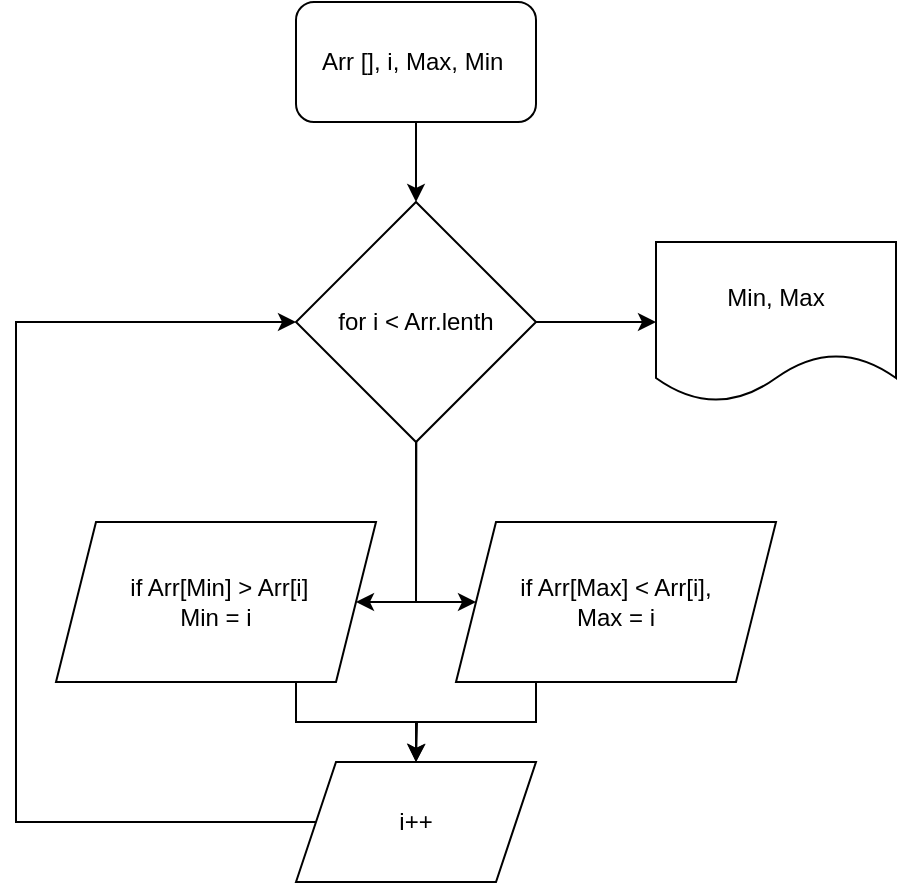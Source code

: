 <mxfile version="22.0.0" type="device">
  <diagram name="Страница — 1" id="lRYkO53lxAyvZOhlsfkW">
    <mxGraphModel dx="978" dy="566" grid="1" gridSize="10" guides="1" tooltips="1" connect="1" arrows="1" fold="1" page="1" pageScale="1" pageWidth="827" pageHeight="1169" math="0" shadow="0">
      <root>
        <mxCell id="0" />
        <mxCell id="1" parent="0" />
        <mxCell id="HFA8p05X3Zx10UzQE7VU-4" style="edgeStyle=orthogonalEdgeStyle;rounded=0;orthogonalLoop=1;jettySize=auto;html=1;exitX=0.5;exitY=1;exitDx=0;exitDy=0;" parent="1" source="HFA8p05X3Zx10UzQE7VU-6" edge="1">
          <mxGeometry relative="1" as="geometry">
            <mxPoint x="420.241" y="220" as="targetPoint" />
            <Array as="points">
              <mxPoint x="420" y="340" />
              <mxPoint x="420" y="340" />
            </Array>
          </mxGeometry>
        </mxCell>
        <mxCell id="HFA8p05X3Zx10UzQE7VU-1" value="Arr [], i,&amp;nbsp;Max, Min&amp;nbsp;" style="rounded=1;whiteSpace=wrap;html=1;" parent="1" vertex="1">
          <mxGeometry x="360" y="40" width="120" height="60" as="geometry" />
        </mxCell>
        <mxCell id="HFA8p05X3Zx10UzQE7VU-2" value="Min, Max" style="shape=document;whiteSpace=wrap;html=1;boundedLbl=1;" parent="1" vertex="1">
          <mxGeometry x="540" y="160" width="120" height="80" as="geometry" />
        </mxCell>
        <mxCell id="HFA8p05X3Zx10UzQE7VU-16" style="edgeStyle=orthogonalEdgeStyle;rounded=0;orthogonalLoop=1;jettySize=auto;html=1;exitX=0.25;exitY=1;exitDx=0;exitDy=0;entryX=0.5;entryY=0;entryDx=0;entryDy=0;" parent="1" source="HFA8p05X3Zx10UzQE7VU-11" target="HFA8p05X3Zx10UzQE7VU-15" edge="1">
          <mxGeometry relative="1" as="geometry" />
        </mxCell>
        <mxCell id="HFA8p05X3Zx10UzQE7VU-11" value="if Arr[Max] &amp;lt; Arr[i],&lt;br&gt;Max = i" style="shape=parallelogram;perimeter=parallelogramPerimeter;whiteSpace=wrap;html=1;fixedSize=1;" parent="1" vertex="1">
          <mxGeometry x="440" y="300" width="160" height="80" as="geometry" />
        </mxCell>
        <mxCell id="HFA8p05X3Zx10UzQE7VU-17" style="edgeStyle=orthogonalEdgeStyle;rounded=0;orthogonalLoop=1;jettySize=auto;html=1;exitX=0.75;exitY=1;exitDx=0;exitDy=0;" parent="1" source="HFA8p05X3Zx10UzQE7VU-12" edge="1">
          <mxGeometry relative="1" as="geometry">
            <mxPoint x="420" y="420" as="targetPoint" />
          </mxGeometry>
        </mxCell>
        <mxCell id="HFA8p05X3Zx10UzQE7VU-12" value="&amp;nbsp;if Arr[Min] &amp;gt; Arr[i]&lt;br&gt;Min = i" style="shape=parallelogram;perimeter=parallelogramPerimeter;whiteSpace=wrap;html=1;fixedSize=1;" parent="1" vertex="1">
          <mxGeometry x="240" y="300" width="160" height="80" as="geometry" />
        </mxCell>
        <mxCell id="HFA8p05X3Zx10UzQE7VU-13" value="" style="edgeStyle=orthogonalEdgeStyle;rounded=0;orthogonalLoop=1;jettySize=auto;html=1;exitX=0.5;exitY=1;exitDx=0;exitDy=0;" parent="1" source="HFA8p05X3Zx10UzQE7VU-1" target="HFA8p05X3Zx10UzQE7VU-6" edge="1">
          <mxGeometry relative="1" as="geometry">
            <mxPoint x="420.241" y="220" as="targetPoint" />
            <mxPoint x="420" y="60" as="sourcePoint" />
          </mxGeometry>
        </mxCell>
        <mxCell id="HFA8p05X3Zx10UzQE7VU-19" value="" style="edgeStyle=orthogonalEdgeStyle;rounded=0;orthogonalLoop=1;jettySize=auto;html=1;" parent="1" source="HFA8p05X3Zx10UzQE7VU-6" target="HFA8p05X3Zx10UzQE7VU-2" edge="1">
          <mxGeometry relative="1" as="geometry" />
        </mxCell>
        <mxCell id="HFA8p05X3Zx10UzQE7VU-6" value="for i &amp;lt; Arr.lenth" style="rhombus;whiteSpace=wrap;html=1;" parent="1" vertex="1">
          <mxGeometry x="360" y="140" width="120" height="120" as="geometry" />
        </mxCell>
        <mxCell id="HFA8p05X3Zx10UzQE7VU-14" value="" style="endArrow=classic;startArrow=classic;html=1;rounded=0;exitX=1;exitY=0.5;exitDx=0;exitDy=0;entryX=0;entryY=0.5;entryDx=0;entryDy=0;" parent="1" source="HFA8p05X3Zx10UzQE7VU-12" target="HFA8p05X3Zx10UzQE7VU-11" edge="1">
          <mxGeometry width="50" height="50" relative="1" as="geometry">
            <mxPoint x="460" y="300" as="sourcePoint" />
            <mxPoint x="510" y="250" as="targetPoint" />
            <Array as="points">
              <mxPoint x="420" y="340" />
            </Array>
          </mxGeometry>
        </mxCell>
        <mxCell id="HFA8p05X3Zx10UzQE7VU-18" style="edgeStyle=orthogonalEdgeStyle;rounded=0;orthogonalLoop=1;jettySize=auto;html=1;" parent="1" source="HFA8p05X3Zx10UzQE7VU-15" edge="1">
          <mxGeometry relative="1" as="geometry">
            <mxPoint x="360" y="200" as="targetPoint" />
            <Array as="points">
              <mxPoint x="220" y="450" />
              <mxPoint x="220" y="200" />
            </Array>
          </mxGeometry>
        </mxCell>
        <mxCell id="HFA8p05X3Zx10UzQE7VU-15" value="i++" style="shape=parallelogram;perimeter=parallelogramPerimeter;whiteSpace=wrap;html=1;fixedSize=1;" parent="1" vertex="1">
          <mxGeometry x="360" y="420" width="120" height="60" as="geometry" />
        </mxCell>
      </root>
    </mxGraphModel>
  </diagram>
</mxfile>
